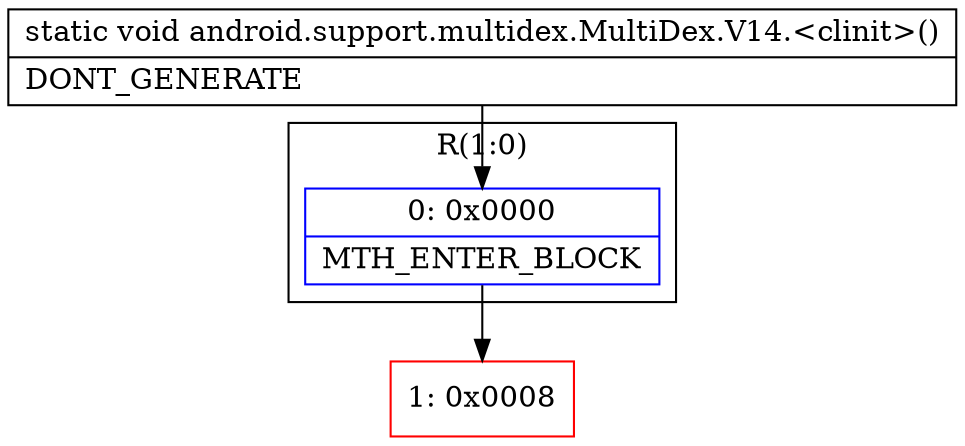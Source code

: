 digraph "CFG forandroid.support.multidex.MultiDex.V14.\<clinit\>()V" {
subgraph cluster_Region_1693134018 {
label = "R(1:0)";
node [shape=record,color=blue];
Node_0 [shape=record,label="{0\:\ 0x0000|MTH_ENTER_BLOCK\l}"];
}
Node_1 [shape=record,color=red,label="{1\:\ 0x0008}"];
MethodNode[shape=record,label="{static void android.support.multidex.MultiDex.V14.\<clinit\>()  | DONT_GENERATE\l}"];
MethodNode -> Node_0;
Node_0 -> Node_1;
}

